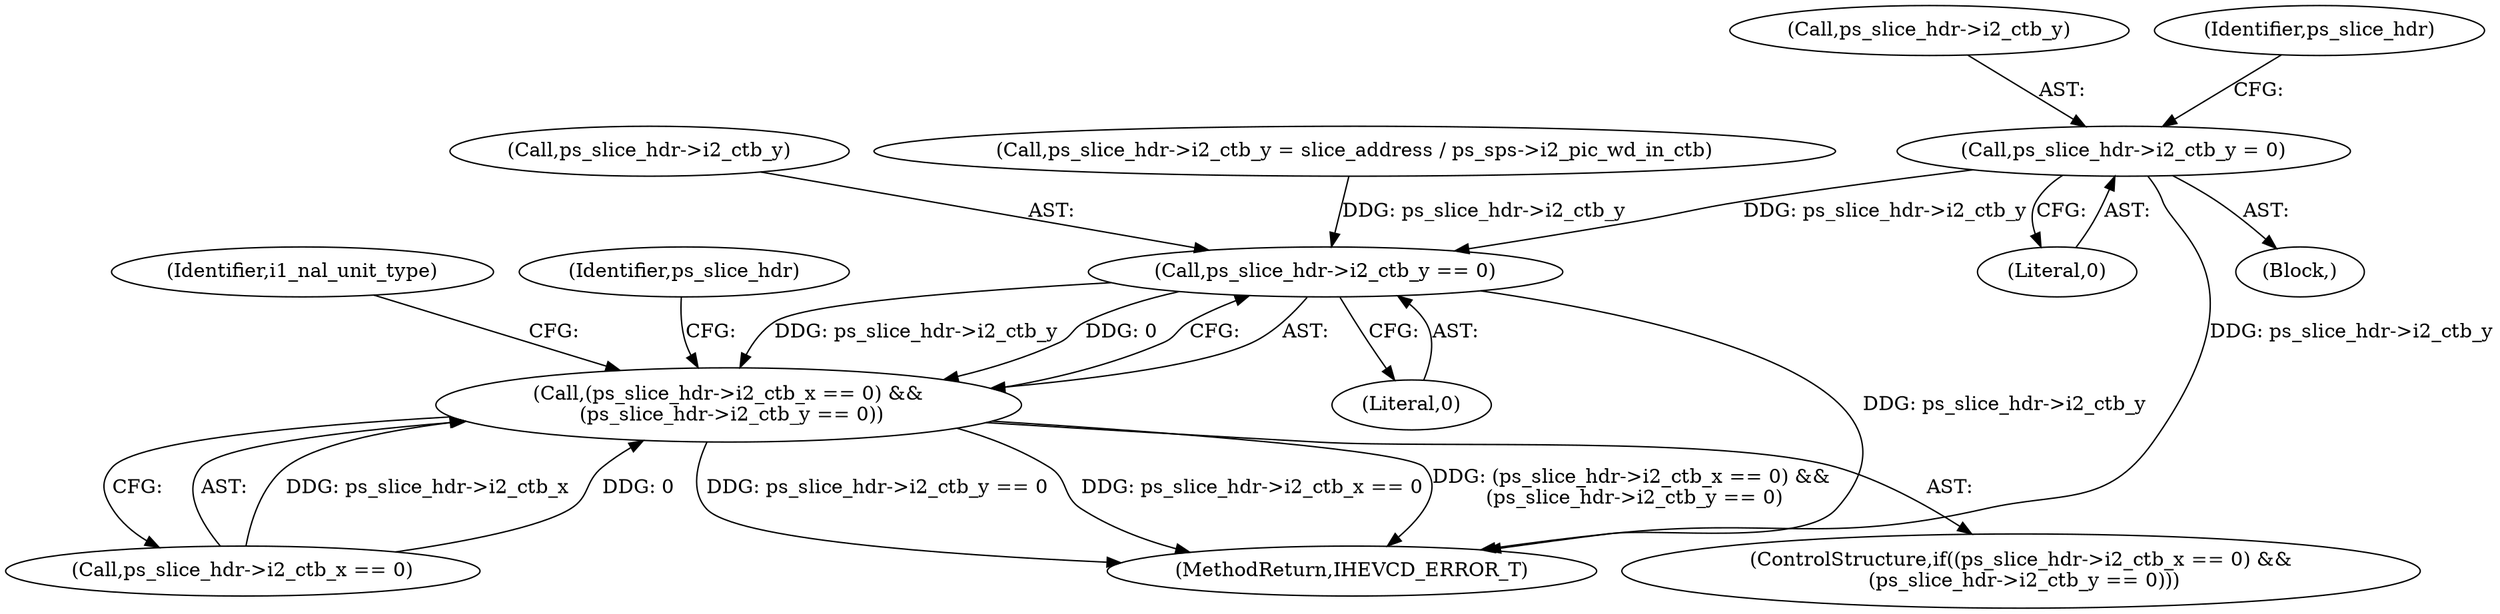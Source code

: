 digraph "0_Android_7c9be319a279654e55a6d757265f88c61a16a4d5@pointer" {
"1002550" [label="(Call,ps_slice_hdr->i2_ctb_y = 0)"];
"1002638" [label="(Call,ps_slice_hdr->i2_ctb_y == 0)"];
"1002632" [label="(Call,(ps_slice_hdr->i2_ctb_x == 0) &&\n (ps_slice_hdr->i2_ctb_y == 0))"];
"1002633" [label="(Call,ps_slice_hdr->i2_ctb_x == 0)"];
"1002554" [label="(Literal,0)"];
"1002685" [label="(MethodReturn,IHEVCD_ERROR_T)"];
"1002551" [label="(Call,ps_slice_hdr->i2_ctb_y)"];
"1002638" [label="(Call,ps_slice_hdr->i2_ctb_y == 0)"];
"1002642" [label="(Literal,0)"];
"1002652" [label="(Identifier,i1_nal_unit_type)"];
"1002557" [label="(Identifier,ps_slice_hdr)"];
"1002514" [label="(Call,ps_slice_hdr->i2_ctb_y = slice_address / ps_sps->i2_pic_wd_in_ctb)"];
"1002639" [label="(Call,ps_slice_hdr->i2_ctb_y)"];
"1002550" [label="(Call,ps_slice_hdr->i2_ctb_y = 0)"];
"1002632" [label="(Call,(ps_slice_hdr->i2_ctb_x == 0) &&\n (ps_slice_hdr->i2_ctb_y == 0))"];
"1002544" [label="(Block,)"];
"1002646" [label="(Identifier,ps_slice_hdr)"];
"1002631" [label="(ControlStructure,if((ps_slice_hdr->i2_ctb_x == 0) &&\n (ps_slice_hdr->i2_ctb_y == 0)))"];
"1002550" -> "1002544"  [label="AST: "];
"1002550" -> "1002554"  [label="CFG: "];
"1002551" -> "1002550"  [label="AST: "];
"1002554" -> "1002550"  [label="AST: "];
"1002557" -> "1002550"  [label="CFG: "];
"1002550" -> "1002685"  [label="DDG: ps_slice_hdr->i2_ctb_y"];
"1002550" -> "1002638"  [label="DDG: ps_slice_hdr->i2_ctb_y"];
"1002638" -> "1002632"  [label="AST: "];
"1002638" -> "1002642"  [label="CFG: "];
"1002639" -> "1002638"  [label="AST: "];
"1002642" -> "1002638"  [label="AST: "];
"1002632" -> "1002638"  [label="CFG: "];
"1002638" -> "1002685"  [label="DDG: ps_slice_hdr->i2_ctb_y"];
"1002638" -> "1002632"  [label="DDG: ps_slice_hdr->i2_ctb_y"];
"1002638" -> "1002632"  [label="DDG: 0"];
"1002514" -> "1002638"  [label="DDG: ps_slice_hdr->i2_ctb_y"];
"1002632" -> "1002631"  [label="AST: "];
"1002632" -> "1002633"  [label="CFG: "];
"1002633" -> "1002632"  [label="AST: "];
"1002646" -> "1002632"  [label="CFG: "];
"1002652" -> "1002632"  [label="CFG: "];
"1002632" -> "1002685"  [label="DDG: ps_slice_hdr->i2_ctb_y == 0"];
"1002632" -> "1002685"  [label="DDG: ps_slice_hdr->i2_ctb_x == 0"];
"1002632" -> "1002685"  [label="DDG: (ps_slice_hdr->i2_ctb_x == 0) &&\n (ps_slice_hdr->i2_ctb_y == 0)"];
"1002633" -> "1002632"  [label="DDG: ps_slice_hdr->i2_ctb_x"];
"1002633" -> "1002632"  [label="DDG: 0"];
}
